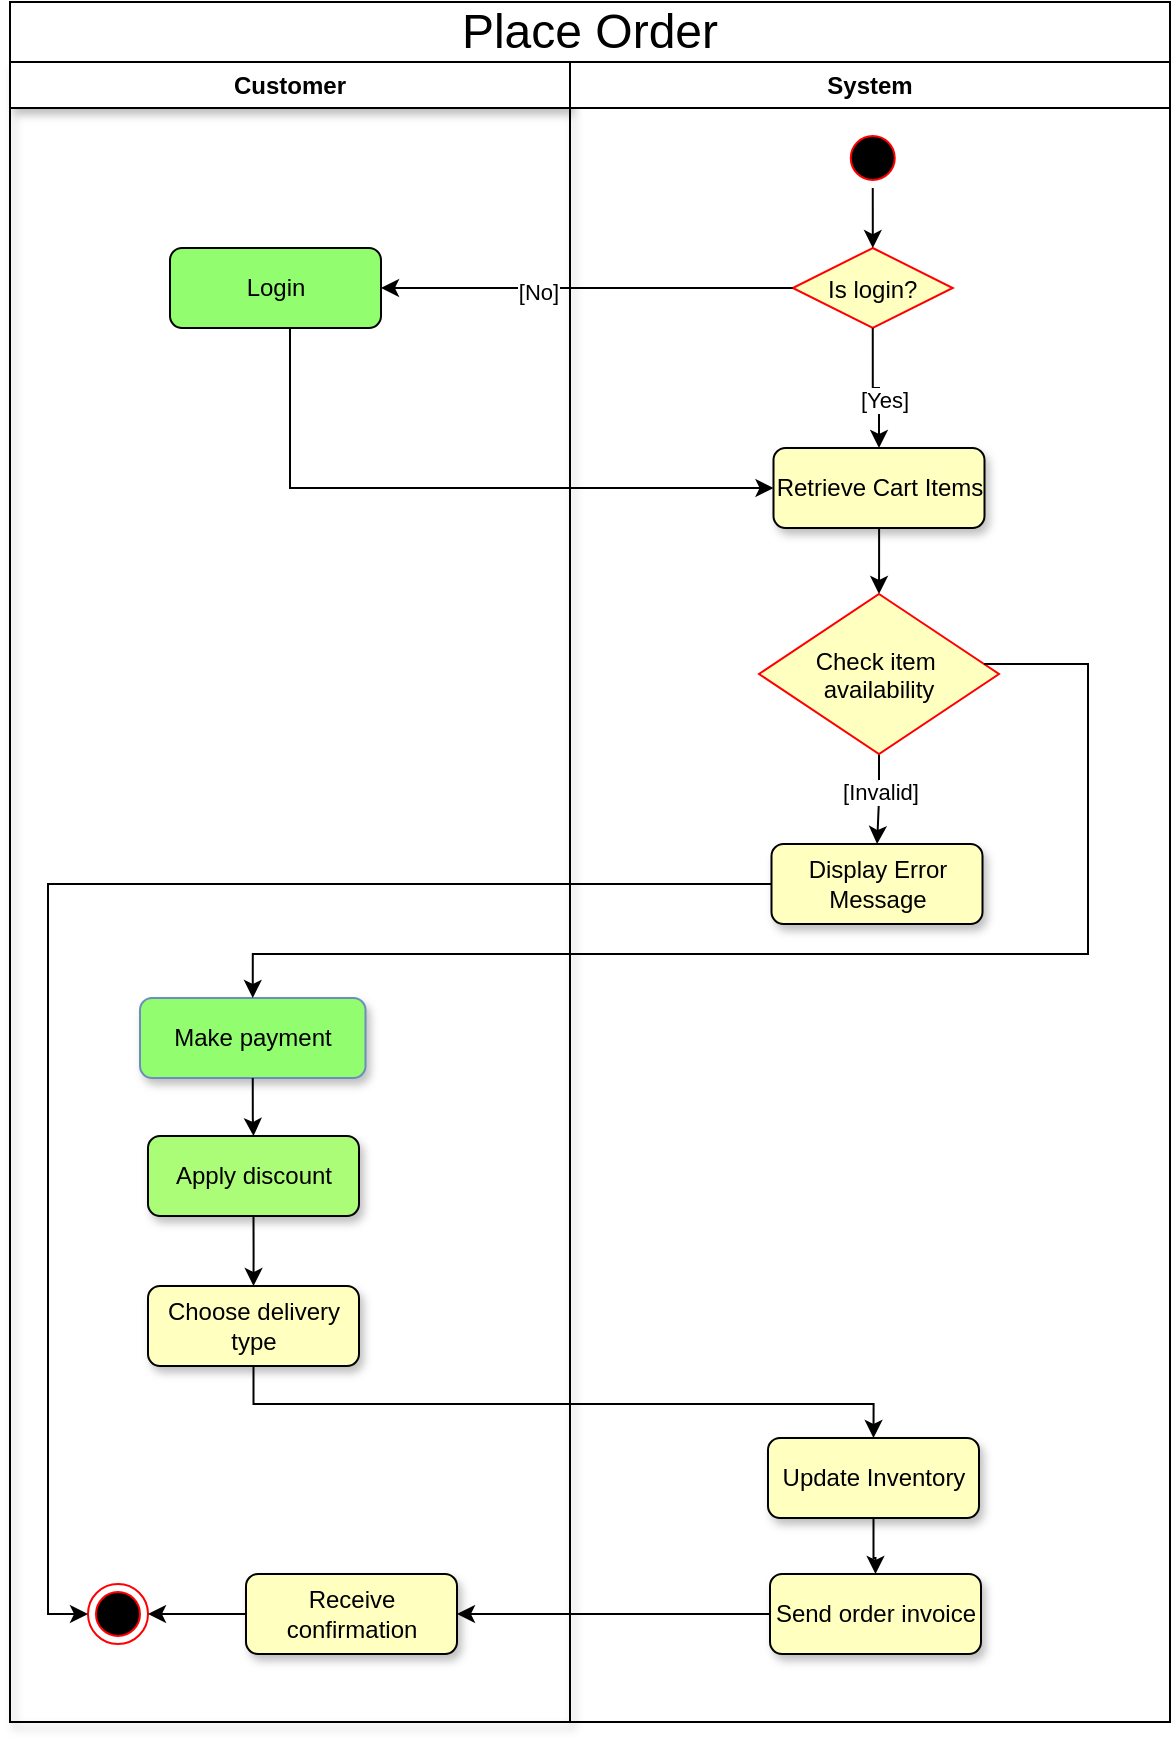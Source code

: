 <mxfile version="24.7.17">
  <diagram name="Page-1" id="rNZ7m0xOj77eA6-q9ir9">
    <mxGraphModel dx="1434" dy="836" grid="1" gridSize="1" guides="1" tooltips="1" connect="1" arrows="1" fold="1" page="1" pageScale="1" pageWidth="413" pageHeight="291" math="0" shadow="0">
      <root>
        <mxCell id="0" />
        <mxCell id="1" parent="0" />
        <mxCell id="4oWhNv5ZwG1E4qyTXh37-1" value="Customer" style="swimlane;whiteSpace=wrap;shadow=1;fillColor=#FFFFFF;" parent="1" vertex="1">
          <mxGeometry x="120" y="130" width="280" height="830" as="geometry" />
        </mxCell>
        <mxCell id="4oWhNv5ZwG1E4qyTXh37-3" value="System" style="swimlane;whiteSpace=wrap;fillColor=#FFFFFF;" parent="1" vertex="1">
          <mxGeometry x="400" y="130" width="300" height="830" as="geometry" />
        </mxCell>
        <mxCell id="4oWhNv5ZwG1E4qyTXh37-4" value="" style="edgeStyle=orthogonalEdgeStyle;rounded=0;orthogonalLoop=1;jettySize=auto;html=1;fillColor=#FFFFC0;" parent="4oWhNv5ZwG1E4qyTXh37-3" source="4oWhNv5ZwG1E4qyTXh37-5" target="4oWhNv5ZwG1E4qyTXh37-10" edge="1">
          <mxGeometry relative="1" as="geometry" />
        </mxCell>
        <mxCell id="4oWhNv5ZwG1E4qyTXh37-2" value="&lt;span style=&quot;text-wrap-mode: nowrap;&quot;&gt;Login&lt;/span&gt;" style="rounded=1;whiteSpace=wrap;html=1;fillColor=#91fd6f;" parent="4oWhNv5ZwG1E4qyTXh37-3" vertex="1">
          <mxGeometry x="-200" y="93" width="105.5" height="40" as="geometry" />
        </mxCell>
        <mxCell id="4oWhNv5ZwG1E4qyTXh37-5" value="Retrieve Cart Items" style="rounded=1;whiteSpace=wrap;html=1;fillColor=#FFFFC0;shadow=1;" parent="4oWhNv5ZwG1E4qyTXh37-3" vertex="1">
          <mxGeometry x="101.75" y="193" width="105.5" height="40" as="geometry" />
        </mxCell>
        <mxCell id="4oWhNv5ZwG1E4qyTXh37-31" value="" style="ellipse;shape=startState;fillColor=#000000;strokeColor=#ff0000;" parent="4oWhNv5ZwG1E4qyTXh37-3" vertex="1">
          <mxGeometry x="136.38" y="33" width="30" height="30" as="geometry" />
        </mxCell>
        <mxCell id="4oWhNv5ZwG1E4qyTXh37-32" value="Is login?" style="rhombus;fillColor=#FFFFC0;strokeColor=#ff0000;" parent="4oWhNv5ZwG1E4qyTXh37-3" vertex="1">
          <mxGeometry x="111.38" y="93" width="80" height="40" as="geometry" />
        </mxCell>
        <mxCell id="4oWhNv5ZwG1E4qyTXh37-33" value="" style="edgeStyle=orthogonalEdgeStyle;rounded=0;orthogonalLoop=1;jettySize=auto;html=1;fillColor=#FFFFC0;" parent="4oWhNv5ZwG1E4qyTXh37-3" source="4oWhNv5ZwG1E4qyTXh37-31" target="4oWhNv5ZwG1E4qyTXh37-32" edge="1">
          <mxGeometry relative="1" as="geometry" />
        </mxCell>
        <mxCell id="4oWhNv5ZwG1E4qyTXh37-34" style="edgeStyle=orthogonalEdgeStyle;rounded=0;orthogonalLoop=1;jettySize=auto;html=1;entryX=0.5;entryY=0;entryDx=0;entryDy=0;exitX=0.5;exitY=1;exitDx=0;exitDy=0;fillColor=#FFFFC0;" parent="4oWhNv5ZwG1E4qyTXh37-3" source="4oWhNv5ZwG1E4qyTXh37-32" target="4oWhNv5ZwG1E4qyTXh37-5" edge="1">
          <mxGeometry relative="1" as="geometry">
            <mxPoint x="40" y="273" as="targetPoint" />
            <mxPoint x="40" y="153" as="sourcePoint" />
          </mxGeometry>
        </mxCell>
        <mxCell id="4oWhNv5ZwG1E4qyTXh37-35" value="[Yes]" style="edgeLabel;html=1;align=center;verticalAlign=middle;resizable=0;points=[];fillColor=#FFFFC0;" parent="4oWhNv5ZwG1E4qyTXh37-34" vertex="1" connectable="0">
          <mxGeometry x="0.244" y="2" relative="1" as="geometry">
            <mxPoint as="offset" />
          </mxGeometry>
        </mxCell>
        <mxCell id="4oWhNv5ZwG1E4qyTXh37-36" style="edgeStyle=orthogonalEdgeStyle;rounded=0;orthogonalLoop=1;jettySize=auto;html=1;entryX=1;entryY=0.5;entryDx=0;entryDy=0;exitX=0;exitY=0.5;exitDx=0;exitDy=0;fillColor=#FFFFC0;" parent="4oWhNv5ZwG1E4qyTXh37-3" source="4oWhNv5ZwG1E4qyTXh37-32" target="4oWhNv5ZwG1E4qyTXh37-2" edge="1">
          <mxGeometry relative="1" as="geometry">
            <mxPoint x="50" y="253" as="targetPoint" />
            <mxPoint x="50" y="133" as="sourcePoint" />
          </mxGeometry>
        </mxCell>
        <mxCell id="4oWhNv5ZwG1E4qyTXh37-37" value="[No]" style="edgeLabel;html=1;align=center;verticalAlign=middle;resizable=0;points=[];fillColor=#FFFFC0;" parent="4oWhNv5ZwG1E4qyTXh37-36" vertex="1" connectable="0">
          <mxGeometry x="0.244" y="2" relative="1" as="geometry">
            <mxPoint as="offset" />
          </mxGeometry>
        </mxCell>
        <mxCell id="4oWhNv5ZwG1E4qyTXh37-38" style="edgeStyle=orthogonalEdgeStyle;rounded=0;orthogonalLoop=1;jettySize=auto;html=1;entryX=0;entryY=0.5;entryDx=0;entryDy=0;fillColor=#FFFFC0;" parent="4oWhNv5ZwG1E4qyTXh37-3" source="4oWhNv5ZwG1E4qyTXh37-2" target="4oWhNv5ZwG1E4qyTXh37-5" edge="1">
          <mxGeometry relative="1" as="geometry">
            <Array as="points">
              <mxPoint x="-140" y="213" />
            </Array>
          </mxGeometry>
        </mxCell>
        <mxCell id="Zlx1YnsdDdp5GL-kJlXy-2" value="Apply discount" style="rounded=1;whiteSpace=wrap;html=1;fillColor=#abfc77;shadow=1;" vertex="1" parent="4oWhNv5ZwG1E4qyTXh37-3">
          <mxGeometry x="-211" y="537" width="105.5" height="40" as="geometry" />
        </mxCell>
        <mxCell id="Zlx1YnsdDdp5GL-kJlXy-5" style="edgeStyle=orthogonalEdgeStyle;rounded=0;orthogonalLoop=1;jettySize=auto;html=1;exitX=0.5;exitY=1;exitDx=0;exitDy=0;" edge="1" parent="4oWhNv5ZwG1E4qyTXh37-3" source="Zlx1YnsdDdp5GL-kJlXy-2" target="Zlx1YnsdDdp5GL-kJlXy-3">
          <mxGeometry relative="1" as="geometry" />
        </mxCell>
        <mxCell id="Zlx1YnsdDdp5GL-kJlXy-3" value="Choose delivery type" style="rounded=1;whiteSpace=wrap;html=1;fillColor=#FFFFC0;shadow=1;" vertex="1" parent="4oWhNv5ZwG1E4qyTXh37-3">
          <mxGeometry x="-211" y="612" width="105.5" height="40" as="geometry" />
        </mxCell>
        <mxCell id="4oWhNv5ZwG1E4qyTXh37-16" value="Receive confirmation" style="rounded=1;whiteSpace=wrap;html=1;fillColor=#FFFFC0;shadow=1;" parent="4oWhNv5ZwG1E4qyTXh37-3" vertex="1">
          <mxGeometry x="-162" y="756" width="105.5" height="40" as="geometry" />
        </mxCell>
        <mxCell id="4oWhNv5ZwG1E4qyTXh37-8" style="edgeStyle=orthogonalEdgeStyle;rounded=0;orthogonalLoop=1;jettySize=auto;html=1;fillColor=#FFFFC0;" parent="4oWhNv5ZwG1E4qyTXh37-3" source="4oWhNv5ZwG1E4qyTXh37-10" target="4oWhNv5ZwG1E4qyTXh37-11" edge="1">
          <mxGeometry relative="1" as="geometry" />
        </mxCell>
        <mxCell id="4oWhNv5ZwG1E4qyTXh37-9" value="[Invalid]" style="edgeLabel;html=1;align=center;verticalAlign=middle;resizable=0;points=[];fillColor=#FFFFC0;" parent="4oWhNv5ZwG1E4qyTXh37-8" vertex="1" connectable="0">
          <mxGeometry x="-0.191" relative="1" as="geometry">
            <mxPoint as="offset" />
          </mxGeometry>
        </mxCell>
        <mxCell id="4oWhNv5ZwG1E4qyTXh37-10" value="Check item &#xa;availability" style="rhombus;fillColor=#FFFFC0;strokeColor=#ff0000;" parent="4oWhNv5ZwG1E4qyTXh37-3" vertex="1">
          <mxGeometry x="94.5" y="266" width="120" height="80" as="geometry" />
        </mxCell>
        <mxCell id="4oWhNv5ZwG1E4qyTXh37-14" value="" style="ellipse;shape=endState;fillColor=#000000;strokeColor=#ff0000" parent="4oWhNv5ZwG1E4qyTXh37-3" vertex="1">
          <mxGeometry x="-241" y="761" width="30" height="30" as="geometry" />
        </mxCell>
        <mxCell id="4oWhNv5ZwG1E4qyTXh37-17" value="Send order&amp;nbsp;&lt;span style=&quot;line-height: 115%;&quot;&gt;&lt;font style=&quot;font-size: 12px;&quot;&gt;invoice&lt;/font&gt;&lt;/span&gt;" style="rounded=1;whiteSpace=wrap;html=1;fillColor=#FFFFC0;shadow=1;" parent="4oWhNv5ZwG1E4qyTXh37-3" vertex="1">
          <mxGeometry x="100" y="756" width="105.5" height="40" as="geometry" />
        </mxCell>
        <mxCell id="4oWhNv5ZwG1E4qyTXh37-18" value="" style="edgeStyle=orthogonalEdgeStyle;rounded=0;orthogonalLoop=1;jettySize=auto;html=1;fillColor=#FFFFC0;" parent="4oWhNv5ZwG1E4qyTXh37-3" source="4oWhNv5ZwG1E4qyTXh37-19" target="4oWhNv5ZwG1E4qyTXh37-17" edge="1">
          <mxGeometry relative="1" as="geometry" />
        </mxCell>
        <mxCell id="4oWhNv5ZwG1E4qyTXh37-19" value="Update Inventory" style="rounded=1;whiteSpace=wrap;html=1;fillColor=#FFFFC0;shadow=1;" parent="4oWhNv5ZwG1E4qyTXh37-3" vertex="1">
          <mxGeometry x="99" y="688" width="105.5" height="40" as="geometry" />
        </mxCell>
        <mxCell id="4oWhNv5ZwG1E4qyTXh37-21" style="edgeStyle=orthogonalEdgeStyle;rounded=0;orthogonalLoop=1;jettySize=auto;html=1;entryX=0;entryY=0.5;entryDx=0;entryDy=0;exitX=0;exitY=0.5;exitDx=0;exitDy=0;fillColor=#FFFFC0;" parent="4oWhNv5ZwG1E4qyTXh37-3" source="4oWhNv5ZwG1E4qyTXh37-11" target="4oWhNv5ZwG1E4qyTXh37-14" edge="1">
          <mxGeometry relative="1" as="geometry">
            <mxPoint x="-206" y="301" as="sourcePoint" />
            <mxPoint x="-246" y="1007" as="targetPoint" />
          </mxGeometry>
        </mxCell>
        <mxCell id="4oWhNv5ZwG1E4qyTXh37-24" value="Make payment" style="rounded=1;whiteSpace=wrap;html=1;fillColor=#91fd6f;shadow=1;strokeColor=#6c8ebf;" parent="4oWhNv5ZwG1E4qyTXh37-3" vertex="1">
          <mxGeometry x="-215" y="468" width="112.75" height="40" as="geometry" />
        </mxCell>
        <mxCell id="4oWhNv5ZwG1E4qyTXh37-11" value="Display Error Message" style="rounded=1;whiteSpace=wrap;html=1;fillColor=#FFFFC0;shadow=1;" parent="4oWhNv5ZwG1E4qyTXh37-3" vertex="1">
          <mxGeometry x="100.75" y="391" width="105.5" height="40" as="geometry" />
        </mxCell>
        <mxCell id="Zlx1YnsdDdp5GL-kJlXy-1" style="edgeStyle=orthogonalEdgeStyle;rounded=0;orthogonalLoop=1;jettySize=auto;html=1;entryX=0.5;entryY=0;entryDx=0;entryDy=0;" edge="1" parent="4oWhNv5ZwG1E4qyTXh37-3" source="4oWhNv5ZwG1E4qyTXh37-10" target="4oWhNv5ZwG1E4qyTXh37-24">
          <mxGeometry relative="1" as="geometry">
            <Array as="points">
              <mxPoint x="259" y="301" />
              <mxPoint x="259" y="446" />
              <mxPoint x="-159" y="446" />
            </Array>
          </mxGeometry>
        </mxCell>
        <mxCell id="Zlx1YnsdDdp5GL-kJlXy-4" style="edgeStyle=orthogonalEdgeStyle;rounded=0;orthogonalLoop=1;jettySize=auto;html=1;exitX=0.5;exitY=1;exitDx=0;exitDy=0;" edge="1" parent="4oWhNv5ZwG1E4qyTXh37-3" source="4oWhNv5ZwG1E4qyTXh37-24" target="Zlx1YnsdDdp5GL-kJlXy-2">
          <mxGeometry relative="1" as="geometry" />
        </mxCell>
        <mxCell id="4oWhNv5ZwG1E4qyTXh37-15" style="edgeStyle=orthogonalEdgeStyle;rounded=0;orthogonalLoop=1;jettySize=auto;html=1;entryX=1;entryY=0.5;entryDx=0;entryDy=0;fillColor=#FFFFC0;" parent="4oWhNv5ZwG1E4qyTXh37-3" source="4oWhNv5ZwG1E4qyTXh37-16" target="4oWhNv5ZwG1E4qyTXh37-14" edge="1">
          <mxGeometry relative="1" as="geometry" />
        </mxCell>
        <mxCell id="4oWhNv5ZwG1E4qyTXh37-20" style="edgeStyle=orthogonalEdgeStyle;rounded=0;orthogonalLoop=1;jettySize=auto;html=1;entryX=1;entryY=0.5;entryDx=0;entryDy=0;fillColor=#FFFFC0;" parent="4oWhNv5ZwG1E4qyTXh37-3" source="4oWhNv5ZwG1E4qyTXh37-17" target="4oWhNv5ZwG1E4qyTXh37-16" edge="1">
          <mxGeometry relative="1" as="geometry" />
        </mxCell>
        <mxCell id="Zlx1YnsdDdp5GL-kJlXy-7" style="edgeStyle=orthogonalEdgeStyle;rounded=0;orthogonalLoop=1;jettySize=auto;html=1;entryX=0.5;entryY=0;entryDx=0;entryDy=0;" edge="1" parent="4oWhNv5ZwG1E4qyTXh37-3" source="Zlx1YnsdDdp5GL-kJlXy-3" target="4oWhNv5ZwG1E4qyTXh37-19">
          <mxGeometry relative="1" as="geometry">
            <Array as="points">
              <mxPoint x="-158" y="671" />
              <mxPoint x="152" y="671" />
            </Array>
          </mxGeometry>
        </mxCell>
        <mxCell id="4oWhNv5ZwG1E4qyTXh37-39" value="&lt;span style=&quot;text-wrap: nowrap;&quot;&gt;&lt;font style=&quot;font-size: 24px;&quot;&gt;Place Order&lt;/font&gt;&lt;/span&gt;" style="rounded=0;whiteSpace=wrap;html=1;" parent="1" vertex="1">
          <mxGeometry x="120" y="100" width="580" height="30" as="geometry" />
        </mxCell>
      </root>
    </mxGraphModel>
  </diagram>
</mxfile>
